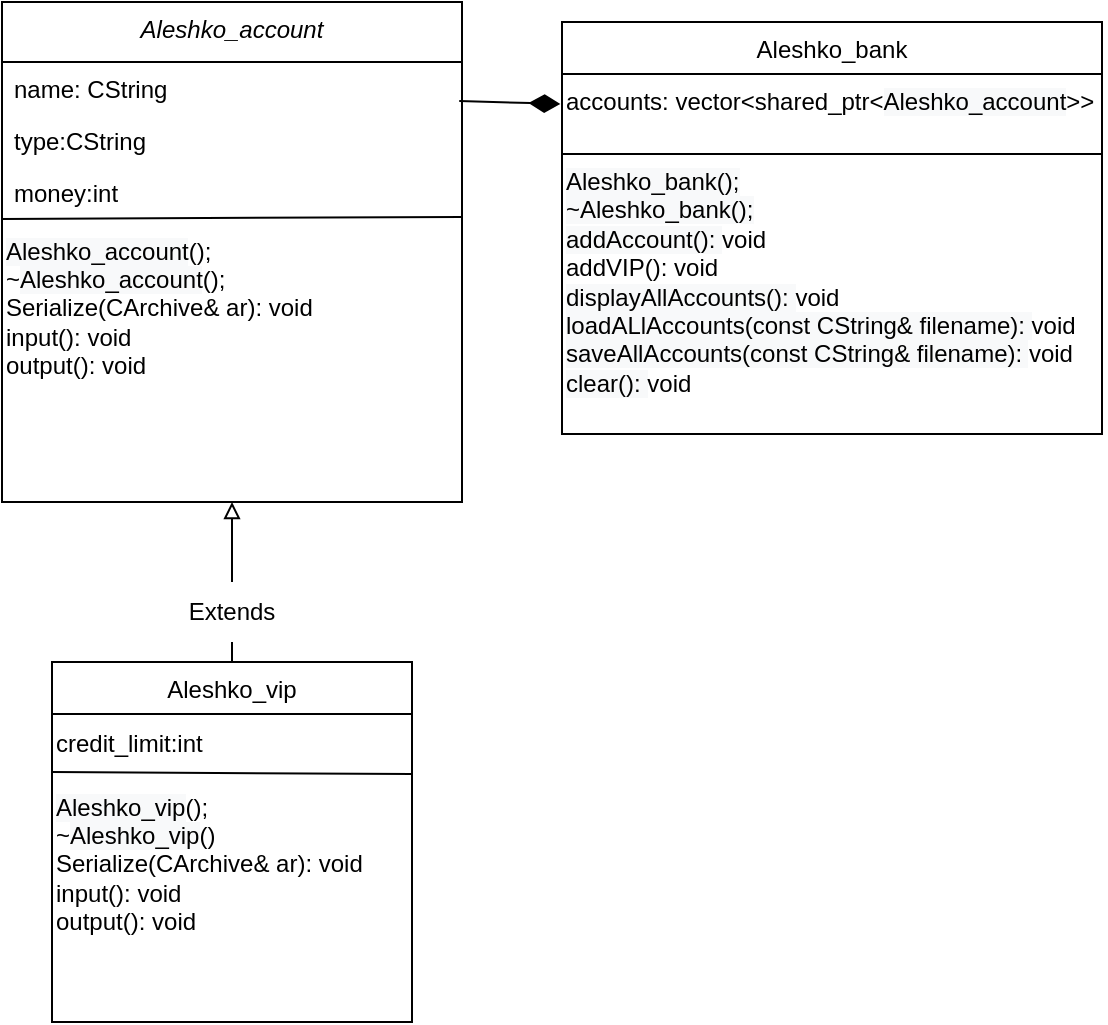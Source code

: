 <mxfile version="22.0.4" type="device">
  <diagram id="C5RBs43oDa-KdzZeNtuy" name="Page-1">
    <mxGraphModel dx="1434" dy="750" grid="1" gridSize="10" guides="1" tooltips="1" connect="1" arrows="1" fold="1" page="1" pageScale="1" pageWidth="827" pageHeight="1169" math="0" shadow="0">
      <root>
        <mxCell id="WIyWlLk6GJQsqaUBKTNV-0" />
        <mxCell id="WIyWlLk6GJQsqaUBKTNV-1" parent="WIyWlLk6GJQsqaUBKTNV-0" />
        <mxCell id="zkfFHV4jXpPFQw0GAbJ--0" value="Aleshko_account" style="swimlane;fontStyle=2;align=center;verticalAlign=top;childLayout=stackLayout;horizontal=1;startSize=30;horizontalStack=0;resizeParent=1;resizeLast=0;collapsible=1;marginBottom=0;rounded=0;shadow=0;strokeWidth=1;" parent="WIyWlLk6GJQsqaUBKTNV-1" vertex="1">
          <mxGeometry x="170" y="150" width="230" height="250" as="geometry">
            <mxRectangle x="230" y="140" width="160" height="26" as="alternateBounds" />
          </mxGeometry>
        </mxCell>
        <mxCell id="zkfFHV4jXpPFQw0GAbJ--1" value="name: CString" style="text;align=left;verticalAlign=top;spacingLeft=4;spacingRight=4;overflow=hidden;rotatable=0;points=[[0,0.5],[1,0.5]];portConstraint=eastwest;" parent="zkfFHV4jXpPFQw0GAbJ--0" vertex="1">
          <mxGeometry y="30" width="230" height="26" as="geometry" />
        </mxCell>
        <mxCell id="9kKK2WDR_7HMkzAH4nip-0" value="type:CString" style="text;align=left;verticalAlign=top;spacingLeft=4;spacingRight=4;overflow=hidden;rotatable=0;points=[[0,0.5],[1,0.5]];portConstraint=eastwest;" parent="zkfFHV4jXpPFQw0GAbJ--0" vertex="1">
          <mxGeometry y="56" width="230" height="26" as="geometry" />
        </mxCell>
        <mxCell id="zkfFHV4jXpPFQw0GAbJ--2" value="money:int" style="text;align=left;verticalAlign=top;spacingLeft=4;spacingRight=4;overflow=hidden;rotatable=0;points=[[0,0.5],[1,0.5]];portConstraint=eastwest;rounded=0;shadow=0;html=0;" parent="zkfFHV4jXpPFQw0GAbJ--0" vertex="1">
          <mxGeometry y="82" width="230" height="26" as="geometry" />
        </mxCell>
        <mxCell id="43_dNj90BjDbqp2XKnE4-12" value="&lt;div style=&quot;&quot;&gt;&lt;font face=&quot;helvetica&quot;&gt;&lt;span style=&quot;background-color: rgb(248, 249, 250);&quot;&gt;Aleshko_account&lt;/span&gt;&lt;/font&gt;&lt;span style=&quot;background-color: initial;&quot;&gt;();&lt;/span&gt;&lt;/div&gt;&lt;div style=&quot;&quot;&gt;~&lt;font face=&quot;helvetica&quot;&gt;&lt;span style=&quot;background-color: rgb(248, 249, 250);&quot;&gt;Aleshko_account&lt;/span&gt;&lt;/font&gt;();&lt;/div&gt;&lt;span style=&quot;text-align: center&quot;&gt;Serialize(CArchive&amp;amp; ar):&amp;nbsp;&lt;/span&gt;&lt;span style=&quot;text-align: center&quot;&gt;void&lt;/span&gt;&lt;br style=&quot;padding: 0px ; margin: 0px ; text-align: center&quot;&gt;&lt;span style=&quot;text-align: center&quot;&gt;input():&amp;nbsp;&lt;/span&gt;&lt;span style=&quot;text-align: center&quot;&gt;void&lt;br&gt;&lt;/span&gt;&lt;span style=&quot;text-align: center&quot;&gt;output():&amp;nbsp;&lt;/span&gt;&lt;span style=&quot;text-align: center&quot;&gt;void&lt;/span&gt;&lt;span style=&quot;text-align: center&quot;&gt;&lt;br&gt;&lt;/span&gt;" style="text;html=1;align=left;verticalAlign=middle;resizable=0;points=[];autosize=1;strokeColor=none;fillColor=none;" parent="zkfFHV4jXpPFQw0GAbJ--0" vertex="1">
          <mxGeometry y="108" width="230" height="90" as="geometry" />
        </mxCell>
        <mxCell id="43_dNj90BjDbqp2XKnE4-19" value="" style="endArrow=none;html=1;rounded=0;exitX=-0.001;exitY=0.005;exitDx=0;exitDy=0;exitPerimeter=0;entryX=1;entryY=-0.006;entryDx=0;entryDy=0;entryPerimeter=0;" parent="zkfFHV4jXpPFQw0GAbJ--0" source="43_dNj90BjDbqp2XKnE4-12" target="43_dNj90BjDbqp2XKnE4-12" edge="1">
          <mxGeometry width="50" height="50" relative="1" as="geometry">
            <mxPoint x="240" y="280" as="sourcePoint" />
            <mxPoint x="290" y="230" as="targetPoint" />
          </mxGeometry>
        </mxCell>
        <mxCell id="zkfFHV4jXpPFQw0GAbJ--13" value="Aleshko_vip" style="swimlane;fontStyle=0;align=center;verticalAlign=top;childLayout=stackLayout;horizontal=1;startSize=26;horizontalStack=0;resizeParent=1;resizeLast=0;collapsible=1;marginBottom=0;rounded=0;shadow=0;strokeWidth=1;" parent="WIyWlLk6GJQsqaUBKTNV-1" vertex="1">
          <mxGeometry x="195" y="480" width="180" height="180" as="geometry">
            <mxRectangle x="340" y="380" width="170" height="26" as="alternateBounds" />
          </mxGeometry>
        </mxCell>
        <mxCell id="43_dNj90BjDbqp2XKnE4-20" value="credit_limit:int" style="text;html=1;strokeColor=none;fillColor=none;align=left;verticalAlign=middle;whiteSpace=wrap;rounded=0;" parent="zkfFHV4jXpPFQw0GAbJ--13" vertex="1">
          <mxGeometry y="26" width="180" height="30" as="geometry" />
        </mxCell>
        <mxCell id="43_dNj90BjDbqp2XKnE4-17" value="&lt;div style=&quot;&quot;&gt;&lt;font face=&quot;helvetica&quot;&gt;&lt;span style=&quot;background-color: rgb(248, 249, 250);&quot;&gt;Aleshko_vip&lt;/span&gt;&lt;/font&gt;&lt;span style=&quot;background-color: initial;&quot;&gt;();&lt;/span&gt;&lt;/div&gt;&lt;div&gt;&lt;span style=&quot;text-align: center&quot;&gt;~&lt;font face=&quot;helvetica&quot;&gt;&lt;span style=&quot;background-color: rgb(248, 249, 250);&quot;&gt;Aleshko_vip&lt;/span&gt;&lt;/font&gt;&lt;/span&gt;&lt;span style=&quot;text-align: center&quot;&gt;()&lt;/span&gt;&lt;/div&gt;&lt;span style=&quot;text-align: center&quot;&gt;Serialize(CArchive&amp;amp; ar):&amp;nbsp;&lt;/span&gt;&lt;span style=&quot;text-align: center&quot;&gt;void&lt;/span&gt;&lt;br style=&quot;padding: 0px ; margin: 0px ; text-align: center&quot;&gt;&lt;span style=&quot;text-align: center&quot;&gt;input():&amp;nbsp;&lt;/span&gt;&lt;span style=&quot;text-align: center&quot;&gt;void&lt;br&gt;&lt;/span&gt;&lt;span style=&quot;text-align: center&quot;&gt;output():&amp;nbsp;&lt;/span&gt;&lt;span style=&quot;text-align: center&quot;&gt;void&lt;/span&gt;&lt;span style=&quot;text-align: center&quot;&gt;&lt;br&gt;&lt;/span&gt;" style="text;html=1;align=left;verticalAlign=middle;resizable=0;points=[];autosize=1;strokeColor=none;fillColor=none;" parent="zkfFHV4jXpPFQw0GAbJ--13" vertex="1">
          <mxGeometry y="56" width="180" height="90" as="geometry" />
        </mxCell>
        <mxCell id="43_dNj90BjDbqp2XKnE4-23" value="" style="endArrow=none;html=1;rounded=0;endSize=13;exitX=0;exitY=-0.011;exitDx=0;exitDy=0;exitPerimeter=0;entryX=1;entryY=1;entryDx=0;entryDy=0;" parent="zkfFHV4jXpPFQw0GAbJ--13" source="43_dNj90BjDbqp2XKnE4-17" target="43_dNj90BjDbqp2XKnE4-20" edge="1">
          <mxGeometry width="50" height="50" relative="1" as="geometry">
            <mxPoint x="35" as="sourcePoint" />
            <mxPoint x="85" y="-50" as="targetPoint" />
          </mxGeometry>
        </mxCell>
        <mxCell id="zkfFHV4jXpPFQw0GAbJ--17" value="Aleshko_bank" style="swimlane;fontStyle=0;align=center;verticalAlign=top;childLayout=stackLayout;horizontal=1;startSize=26;horizontalStack=0;resizeParent=1;resizeLast=0;collapsible=1;marginBottom=0;rounded=0;shadow=0;strokeWidth=1;" parent="WIyWlLk6GJQsqaUBKTNV-1" vertex="1">
          <mxGeometry x="450" y="160" width="270" height="206" as="geometry">
            <mxRectangle x="550" y="140" width="160" height="26" as="alternateBounds" />
          </mxGeometry>
        </mxCell>
        <mxCell id="43_dNj90BjDbqp2XKnE4-6" value="&lt;div style=&quot;text-align: center;&quot;&gt;&lt;span style=&quot;background-color: initial;&quot;&gt;accounts: vector&amp;lt;shared_ptr&amp;lt;&lt;/span&gt;&lt;font face=&quot;helvetica&quot;&gt;&lt;span style=&quot;background-color: rgb(248, 249, 250);&quot;&gt;Aleshko_account&lt;/span&gt;&lt;/font&gt;&lt;span style=&quot;background-color: initial;&quot;&gt;&amp;gt;&amp;gt;&amp;nbsp;&lt;/span&gt;&lt;/div&gt;" style="text;whiteSpace=wrap;html=1;" parent="zkfFHV4jXpPFQw0GAbJ--17" vertex="1">
          <mxGeometry y="26" width="270" height="40" as="geometry" />
        </mxCell>
        <mxCell id="43_dNj90BjDbqp2XKnE4-9" value="" style="endArrow=none;html=1;strokeWidth=1;fontSize=11;targetPerimeterSpacing=3;curved=1;entryX=1;entryY=1;entryDx=0;entryDy=0;" parent="zkfFHV4jXpPFQw0GAbJ--17" target="43_dNj90BjDbqp2XKnE4-6" edge="1">
          <mxGeometry width="50" height="50" relative="1" as="geometry">
            <mxPoint y="66.0" as="sourcePoint" />
            <mxPoint x="160" y="66.0" as="targetPoint" />
          </mxGeometry>
        </mxCell>
        <mxCell id="43_dNj90BjDbqp2XKnE4-11" value="&lt;span style=&quot;color: rgb(0 , 0 , 0) ; font-family: &amp;quot;helvetica&amp;quot; ; font-size: 12px ; font-style: normal ; font-weight: 400 ; letter-spacing: normal ; text-align: center ; text-indent: 0px ; text-transform: none ; word-spacing: 0px ; background-color: rgb(248 , 249 , 250) ; float: none ; display: inline&quot;&gt;Aleshko_bank();&lt;/span&gt;&lt;br style=&quot;padding: 0px ; margin: 0px ; color: rgb(0 , 0 , 0) ; font-family: &amp;quot;helvetica&amp;quot; ; font-size: 12px ; font-style: normal ; font-weight: 400 ; letter-spacing: normal ; text-align: center ; text-indent: 0px ; text-transform: none ; word-spacing: 0px ; background-color: rgb(248 , 249 , 250)&quot;&gt;&lt;span style=&quot;color: rgb(0 , 0 , 0) ; font-family: &amp;quot;helvetica&amp;quot; ; font-size: 12px ; font-style: normal ; font-weight: 400 ; letter-spacing: normal ; text-align: center ; text-indent: 0px ; text-transform: none ; word-spacing: 0px ; background-color: rgb(248 , 249 , 250) ; float: none ; display: inline&quot;&gt;~Aleshko_bank();&lt;/span&gt;&lt;br style=&quot;padding: 0px ; margin: 0px ; color: rgb(0 , 0 , 0) ; font-family: &amp;quot;helvetica&amp;quot; ; font-size: 12px ; font-style: normal ; font-weight: 400 ; letter-spacing: normal ; text-align: center ; text-indent: 0px ; text-transform: none ; word-spacing: 0px ; background-color: rgb(248 , 249 , 250)&quot;&gt;&lt;span style=&quot;color: rgb(0 , 0 , 0) ; font-family: &amp;quot;helvetica&amp;quot; ; font-size: 12px ; font-style: normal ; font-weight: 400 ; letter-spacing: normal ; text-align: center ; text-indent: 0px ; text-transform: none ; word-spacing: 0px ; background-color: rgb(248 , 249 , 250) ; float: none ; display: inline&quot;&gt;addAccount():&amp;nbsp;&lt;/span&gt;&lt;span style=&quot;text-align: center&quot;&gt;void&lt;br&gt;&lt;/span&gt;addVIP(): void&lt;br style=&quot;padding: 0px ; margin: 0px ; color: rgb(0 , 0 , 0) ; font-family: &amp;quot;helvetica&amp;quot; ; font-size: 12px ; font-style: normal ; font-weight: 400 ; letter-spacing: normal ; text-align: center ; text-indent: 0px ; text-transform: none ; word-spacing: 0px ; background-color: rgb(248 , 249 , 250)&quot;&gt;&lt;span style=&quot;color: rgb(0 , 0 , 0) ; font-family: &amp;quot;helvetica&amp;quot; ; font-size: 12px ; font-style: normal ; font-weight: 400 ; letter-spacing: normal ; text-align: center ; text-indent: 0px ; text-transform: none ; word-spacing: 0px ; background-color: rgb(248 , 249 , 250) ; float: none ; display: inline&quot;&gt;displayAllAccounts():&amp;nbsp;&lt;/span&gt;&lt;span style=&quot;text-align: center&quot;&gt;void&lt;/span&gt;&lt;br style=&quot;padding: 0px ; margin: 0px ; color: rgb(0 , 0 , 0) ; font-family: &amp;quot;helvetica&amp;quot; ; font-size: 12px ; font-style: normal ; font-weight: 400 ; letter-spacing: normal ; text-align: center ; text-indent: 0px ; text-transform: none ; word-spacing: 0px ; background-color: rgb(248 , 249 , 250)&quot;&gt;&lt;span style=&quot;color: rgb(0 , 0 , 0) ; font-family: &amp;quot;helvetica&amp;quot; ; font-size: 12px ; font-style: normal ; font-weight: 400 ; letter-spacing: normal ; text-align: center ; text-indent: 0px ; text-transform: none ; word-spacing: 0px ; background-color: rgb(248 , 249 , 250) ; float: none ; display: inline&quot;&gt;loadALlAccounts(const CString&amp;amp; filename):&amp;nbsp;&lt;/span&gt;&lt;span style=&quot;text-align: center&quot;&gt;void&lt;/span&gt;&lt;br style=&quot;padding: 0px ; margin: 0px ; color: rgb(0 , 0 , 0) ; font-family: &amp;quot;helvetica&amp;quot; ; font-size: 12px ; font-style: normal ; font-weight: 400 ; letter-spacing: normal ; text-align: center ; text-indent: 0px ; text-transform: none ; word-spacing: 0px ; background-color: rgb(248 , 249 , 250)&quot;&gt;&lt;span style=&quot;color: rgb(0 , 0 , 0) ; font-family: &amp;quot;helvetica&amp;quot; ; font-size: 12px ; font-style: normal ; font-weight: 400 ; letter-spacing: normal ; text-align: center ; text-indent: 0px ; text-transform: none ; word-spacing: 0px ; background-color: rgb(248 , 249 , 250) ; float: none ; display: inline&quot;&gt;saveAllAccounts(const CString&amp;amp; filename):&amp;nbsp;&lt;/span&gt;&lt;span style=&quot;text-align: center&quot;&gt;void&lt;/span&gt;&lt;br style=&quot;padding: 0px ; margin: 0px ; color: rgb(0 , 0 , 0) ; font-family: &amp;quot;helvetica&amp;quot; ; font-size: 12px ; font-style: normal ; font-weight: 400 ; letter-spacing: normal ; text-align: center ; text-indent: 0px ; text-transform: none ; word-spacing: 0px ; background-color: rgb(248 , 249 , 250)&quot;&gt;&lt;span style=&quot;color: rgb(0 , 0 , 0) ; font-family: &amp;quot;helvetica&amp;quot; ; font-size: 12px ; font-style: normal ; font-weight: 400 ; letter-spacing: normal ; text-align: center ; text-indent: 0px ; text-transform: none ; word-spacing: 0px ; background-color: rgb(248 , 249 , 250) ; float: none ; display: inline&quot;&gt;clear():&amp;nbsp;&lt;/span&gt;&lt;span style=&quot;text-align: center&quot;&gt;void&lt;/span&gt;" style="text;whiteSpace=wrap;html=1;" parent="zkfFHV4jXpPFQw0GAbJ--17" vertex="1">
          <mxGeometry y="66" width="270" height="140" as="geometry" />
        </mxCell>
        <mxCell id="43_dNj90BjDbqp2XKnE4-0" value="" style="endArrow=block;html=1;rounded=0;entryX=0.5;entryY=1;entryDx=0;entryDy=0;endFill=0;startArrow=none;exitX=0.5;exitY=0;exitDx=0;exitDy=0;" parent="WIyWlLk6GJQsqaUBKTNV-1" source="43_dNj90BjDbqp2XKnE4-1" target="zkfFHV4jXpPFQw0GAbJ--0" edge="1">
          <mxGeometry width="50" height="50" relative="1" as="geometry">
            <mxPoint x="280" y="640" as="sourcePoint" />
            <mxPoint x="440" y="320" as="targetPoint" />
            <Array as="points" />
          </mxGeometry>
        </mxCell>
        <mxCell id="43_dNj90BjDbqp2XKnE4-5" value="" style="endArrow=diamondThin;html=1;rounded=0;endFill=1;exitX=0.994;exitY=0.749;exitDx=0;exitDy=0;exitPerimeter=0;entryX=-0.003;entryY=0.375;entryDx=0;entryDy=0;entryPerimeter=0;endSize=13;" parent="WIyWlLk6GJQsqaUBKTNV-1" source="zkfFHV4jXpPFQw0GAbJ--1" target="43_dNj90BjDbqp2XKnE4-6" edge="1">
          <mxGeometry width="50" height="50" relative="1" as="geometry">
            <mxPoint x="370" y="250" as="sourcePoint" />
            <mxPoint x="420" y="200" as="targetPoint" />
          </mxGeometry>
        </mxCell>
        <mxCell id="43_dNj90BjDbqp2XKnE4-1" value="Extends" style="text;html=1;strokeColor=none;fillColor=none;align=center;verticalAlign=middle;whiteSpace=wrap;rounded=0;" parent="WIyWlLk6GJQsqaUBKTNV-1" vertex="1">
          <mxGeometry x="255" y="440" width="60" height="30" as="geometry" />
        </mxCell>
        <mxCell id="43_dNj90BjDbqp2XKnE4-21" value="" style="endArrow=none;html=1;rounded=0;entryX=0.5;entryY=1;entryDx=0;entryDy=0;endFill=0;startArrow=none;exitX=0.5;exitY=0;exitDx=0;exitDy=0;" parent="WIyWlLk6GJQsqaUBKTNV-1" source="zkfFHV4jXpPFQw0GAbJ--13" target="43_dNj90BjDbqp2XKnE4-1" edge="1">
          <mxGeometry width="50" height="50" relative="1" as="geometry">
            <mxPoint x="285" y="630" as="sourcePoint" />
            <mxPoint x="285" y="400" as="targetPoint" />
            <Array as="points" />
          </mxGeometry>
        </mxCell>
      </root>
    </mxGraphModel>
  </diagram>
</mxfile>
